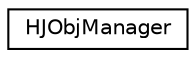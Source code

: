 digraph G
{
  edge [fontname="Helvetica",fontsize="10",labelfontname="Helvetica",labelfontsize="10"];
  node [fontname="Helvetica",fontsize="10",shape=record];
  rankdir="LR";
  Node1 [label="HJObjManager",height=0.2,width=0.4,color="black", fillcolor="white", style="filled",URL="$interface_h_j_obj_manager.html"];
}
